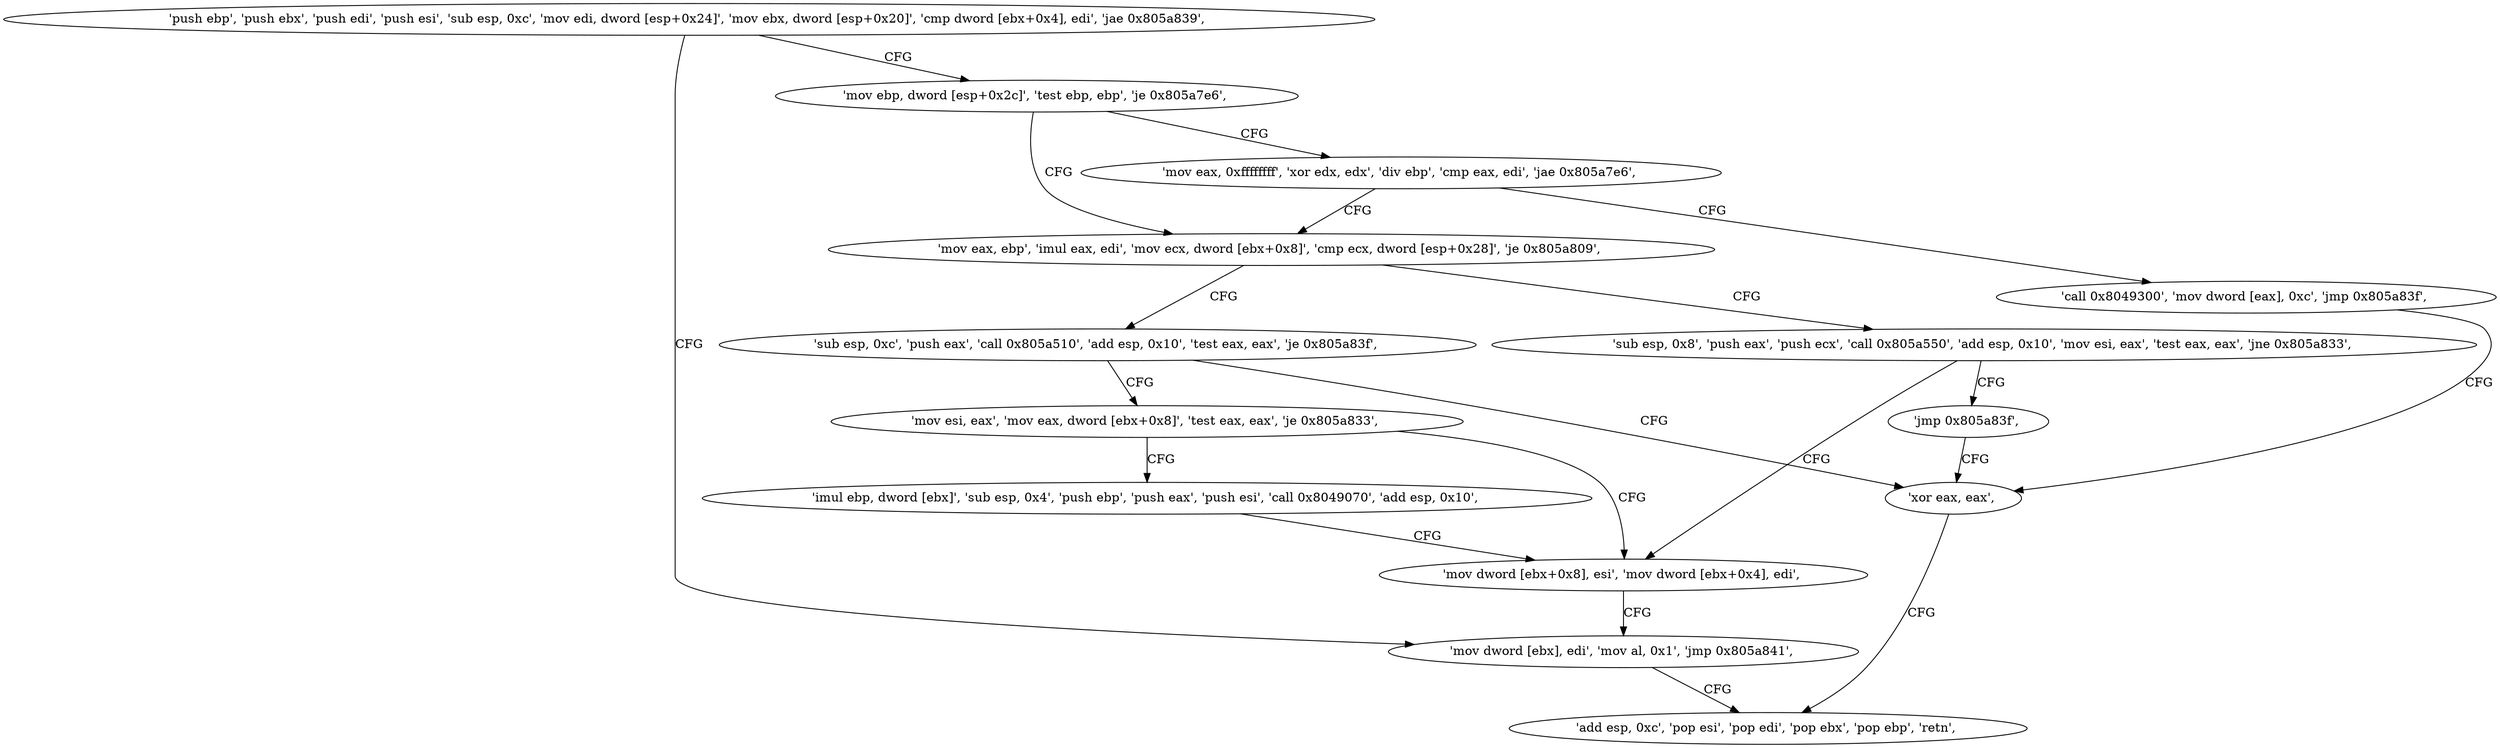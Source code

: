 digraph "func" {
"134588336" [label = "'push ebp', 'push ebx', 'push edi', 'push esi', 'sub esp, 0xc', 'mov edi, dword [esp+0x24]', 'mov ebx, dword [esp+0x20]', 'cmp dword [ebx+0x4], edi', 'jae 0x805a839', " ]
"134588473" [label = "'mov dword [ebx], edi', 'mov al, 0x1', 'jmp 0x805a841', " ]
"134588356" [label = "'mov ebp, dword [esp+0x2c]', 'test ebp, ebp', 'je 0x805a7e6', " ]
"134588481" [label = "'add esp, 0xc', 'pop esi', 'pop edi', 'pop ebx', 'pop ebp', 'retn', " ]
"134588390" [label = "'mov eax, ebp', 'imul eax, edi', 'mov ecx, dword [ebx+0x8]', 'cmp ecx, dword [esp+0x28]', 'je 0x805a809', " ]
"134588364" [label = "'mov eax, 0xffffffff', 'xor edx, edx', 'div ebp', 'cmp eax, edi', 'jae 0x805a7e6', " ]
"134588425" [label = "'sub esp, 0xc', 'push eax', 'call 0x805a510', 'add esp, 0x10', 'test eax, eax', 'je 0x805a83f', " ]
"134588404" [label = "'sub esp, 0x8', 'push eax', 'push ecx', 'call 0x805a550', 'add esp, 0x10', 'mov esi, eax', 'test eax, eax', 'jne 0x805a833', " ]
"134588377" [label = "'call 0x8049300', 'mov dword [eax], 0xc', 'jmp 0x805a83f', " ]
"134588479" [label = "'xor eax, eax', " ]
"134588441" [label = "'mov esi, eax', 'mov eax, dword [ebx+0x8]', 'test eax, eax', 'je 0x805a833', " ]
"134588467" [label = "'mov dword [ebx+0x8], esi', 'mov dword [ebx+0x4], edi', " ]
"134588423" [label = "'jmp 0x805a83f', " ]
"134588450" [label = "'imul ebp, dword [ebx]', 'sub esp, 0x4', 'push ebp', 'push eax', 'push esi', 'call 0x8049070', 'add esp, 0x10', " ]
"134588336" -> "134588473" [ label = "CFG" ]
"134588336" -> "134588356" [ label = "CFG" ]
"134588473" -> "134588481" [ label = "CFG" ]
"134588356" -> "134588390" [ label = "CFG" ]
"134588356" -> "134588364" [ label = "CFG" ]
"134588390" -> "134588425" [ label = "CFG" ]
"134588390" -> "134588404" [ label = "CFG" ]
"134588364" -> "134588390" [ label = "CFG" ]
"134588364" -> "134588377" [ label = "CFG" ]
"134588425" -> "134588479" [ label = "CFG" ]
"134588425" -> "134588441" [ label = "CFG" ]
"134588404" -> "134588467" [ label = "CFG" ]
"134588404" -> "134588423" [ label = "CFG" ]
"134588377" -> "134588479" [ label = "CFG" ]
"134588479" -> "134588481" [ label = "CFG" ]
"134588441" -> "134588467" [ label = "CFG" ]
"134588441" -> "134588450" [ label = "CFG" ]
"134588467" -> "134588473" [ label = "CFG" ]
"134588423" -> "134588479" [ label = "CFG" ]
"134588450" -> "134588467" [ label = "CFG" ]
}
